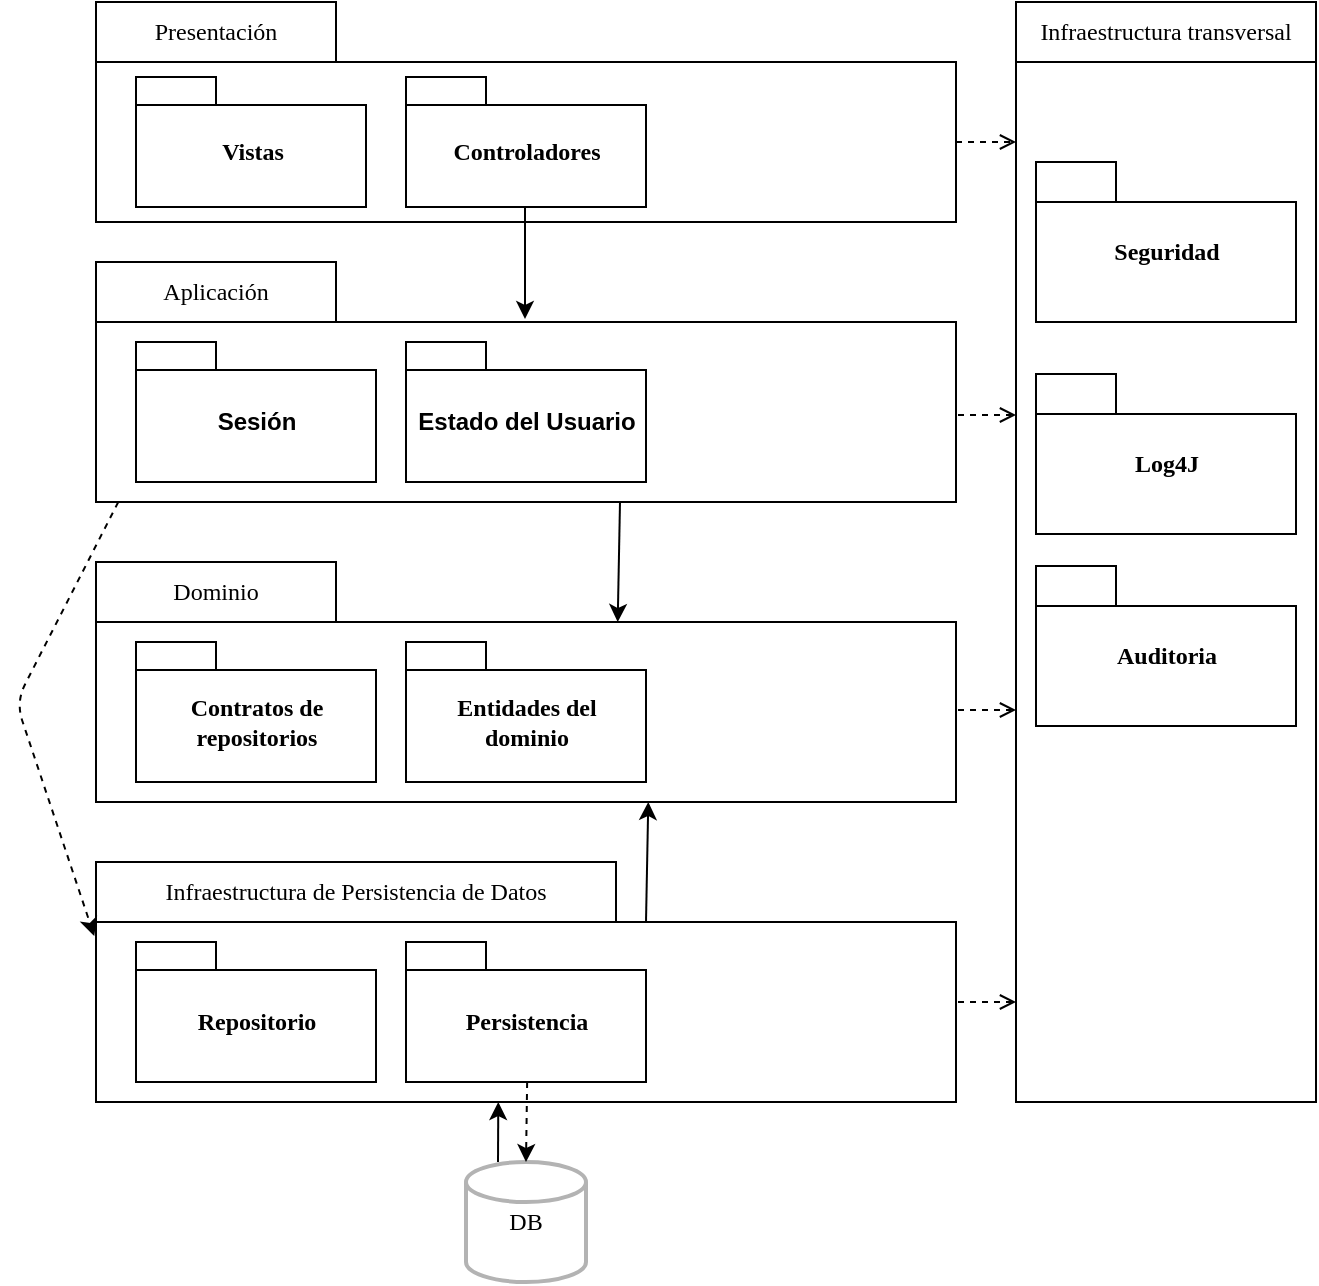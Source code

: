 <mxfile version="16.6.3" type="github">
  <diagram name="vista logica" id="srLj2UoJQicth1ngkIAV">
    <mxGraphModel dx="1278" dy="575" grid="0" gridSize="10" guides="1" tooltips="1" connect="1" arrows="1" fold="1" page="1" pageScale="1" pageWidth="827" pageHeight="1169" math="0" shadow="0">
      <root>
        <mxCell id="PnaxFP9u9YeIpnLwT5Nx-0" />
        <mxCell id="PnaxFP9u9YeIpnLwT5Nx-1" parent="PnaxFP9u9YeIpnLwT5Nx-0" />
        <mxCell id="PnaxFP9u9YeIpnLwT5Nx-2" value="" style="rounded=0;whiteSpace=wrap;html=1;" parent="PnaxFP9u9YeIpnLwT5Nx-1" vertex="1">
          <mxGeometry x="50" y="140" width="430" height="80" as="geometry" />
        </mxCell>
        <mxCell id="PnaxFP9u9YeIpnLwT5Nx-3" value="&lt;font face=&quot;Verdana&quot;&gt;Presentación&lt;/font&gt;" style="rounded=0;whiteSpace=wrap;html=1;" parent="PnaxFP9u9YeIpnLwT5Nx-1" vertex="1">
          <mxGeometry x="50" y="110" width="120" height="30" as="geometry" />
        </mxCell>
        <mxCell id="PnaxFP9u9YeIpnLwT5Nx-4" value="" style="rounded=0;whiteSpace=wrap;html=1;" parent="PnaxFP9u9YeIpnLwT5Nx-1" vertex="1">
          <mxGeometry x="50" y="270" width="430" height="90" as="geometry" />
        </mxCell>
        <mxCell id="PnaxFP9u9YeIpnLwT5Nx-5" value="&lt;font face=&quot;Verdana&quot;&gt;Aplicación&lt;/font&gt;" style="rounded=0;whiteSpace=wrap;html=1;" parent="PnaxFP9u9YeIpnLwT5Nx-1" vertex="1">
          <mxGeometry x="50" y="240" width="120" height="30" as="geometry" />
        </mxCell>
        <mxCell id="PnaxFP9u9YeIpnLwT5Nx-6" value="" style="rounded=0;whiteSpace=wrap;html=1;" parent="PnaxFP9u9YeIpnLwT5Nx-1" vertex="1">
          <mxGeometry x="50" y="570" width="430" height="90" as="geometry" />
        </mxCell>
        <mxCell id="PnaxFP9u9YeIpnLwT5Nx-7" value="&lt;font face=&quot;Verdana&quot;&gt;Infraestructura de Persistencia de Datos&lt;/font&gt;" style="rounded=0;whiteSpace=wrap;html=1;" parent="PnaxFP9u9YeIpnLwT5Nx-1" vertex="1">
          <mxGeometry x="50" y="540" width="260" height="30" as="geometry" />
        </mxCell>
        <mxCell id="PnaxFP9u9YeIpnLwT5Nx-8" value="" style="endArrow=classic;html=1;exitX=0.602;exitY=0;exitDx=0;exitDy=0;exitPerimeter=0;" parent="PnaxFP9u9YeIpnLwT5Nx-1" edge="1">
          <mxGeometry width="50" height="50" relative="1" as="geometry">
            <mxPoint x="312" y="360" as="sourcePoint" />
            <mxPoint x="310.86" y="420" as="targetPoint" />
            <Array as="points" />
          </mxGeometry>
        </mxCell>
        <mxCell id="PnaxFP9u9YeIpnLwT5Nx-9" value="" style="rounded=0;whiteSpace=wrap;html=1;" parent="PnaxFP9u9YeIpnLwT5Nx-1" vertex="1">
          <mxGeometry x="510" y="140" width="150" height="520" as="geometry" />
        </mxCell>
        <mxCell id="PnaxFP9u9YeIpnLwT5Nx-11" value="Estado del Usuario" style="shape=folder;fontStyle=1;spacingTop=10;tabWidth=40;tabHeight=14;tabPosition=left;html=1;" parent="PnaxFP9u9YeIpnLwT5Nx-1" vertex="1">
          <mxGeometry x="205" y="280" width="120" height="70" as="geometry" />
        </mxCell>
        <mxCell id="PnaxFP9u9YeIpnLwT5Nx-15" value="&lt;font face=&quot;Verdana&quot;&gt;Vistas&lt;/font&gt;" style="shape=folder;fontStyle=1;spacingTop=10;tabWidth=40;tabHeight=14;tabPosition=left;html=1;" parent="PnaxFP9u9YeIpnLwT5Nx-1" vertex="1">
          <mxGeometry x="70" y="147.5" width="115" height="65" as="geometry" />
        </mxCell>
        <mxCell id="PnaxFP9u9YeIpnLwT5Nx-17" value="" style="endArrow=classic;html=1;exitX=0.5;exitY=1;exitDx=0;exitDy=0;exitPerimeter=0;" parent="PnaxFP9u9YeIpnLwT5Nx-1" edge="1">
          <mxGeometry width="50" height="50" relative="1" as="geometry">
            <mxPoint x="264.5" y="212.5" as="sourcePoint" />
            <mxPoint x="264.5" y="268.5" as="targetPoint" />
            <Array as="points" />
          </mxGeometry>
        </mxCell>
        <mxCell id="PnaxFP9u9YeIpnLwT5Nx-18" value="&lt;font face=&quot;Verdana&quot;&gt;Infraestructura transversal&lt;/font&gt;" style="rounded=0;whiteSpace=wrap;html=1;" parent="PnaxFP9u9YeIpnLwT5Nx-1" vertex="1">
          <mxGeometry x="510" y="110" width="150" height="30" as="geometry" />
        </mxCell>
        <mxCell id="PnaxFP9u9YeIpnLwT5Nx-19" value="" style="endArrow=open;html=1;exitX=1;exitY=0.5;exitDx=0;exitDy=0;dashed=1;endFill=0;" parent="PnaxFP9u9YeIpnLwT5Nx-1" source="PnaxFP9u9YeIpnLwT5Nx-2" edge="1">
          <mxGeometry width="50" height="50" relative="1" as="geometry">
            <mxPoint x="490" y="154.98" as="sourcePoint" />
            <mxPoint x="510" y="180" as="targetPoint" />
            <Array as="points" />
          </mxGeometry>
        </mxCell>
        <mxCell id="PnaxFP9u9YeIpnLwT5Nx-20" value="&lt;font face=&quot;Verdana&quot;&gt;Controladores&lt;/font&gt;" style="shape=folder;fontStyle=1;spacingTop=10;tabWidth=40;tabHeight=14;tabPosition=left;html=1;" parent="PnaxFP9u9YeIpnLwT5Nx-1" vertex="1">
          <mxGeometry x="205" y="147.5" width="120" height="65" as="geometry" />
        </mxCell>
        <mxCell id="PnaxFP9u9YeIpnLwT5Nx-24" value="&lt;font face=&quot;Verdana&quot;&gt;Repositorio&lt;/font&gt;" style="shape=folder;fontStyle=1;spacingTop=10;tabWidth=40;tabHeight=14;tabPosition=left;html=1;" parent="PnaxFP9u9YeIpnLwT5Nx-1" vertex="1">
          <mxGeometry x="70" y="580" width="120" height="70" as="geometry" />
        </mxCell>
        <mxCell id="PnaxFP9u9YeIpnLwT5Nx-25" value="&lt;font face=&quot;Verdana&quot;&gt;Persistencia&lt;/font&gt;" style="shape=folder;fontStyle=1;spacingTop=10;tabWidth=40;tabHeight=14;tabPosition=left;html=1;" parent="PnaxFP9u9YeIpnLwT5Nx-1" vertex="1">
          <mxGeometry x="205" y="580" width="120" height="70" as="geometry" />
        </mxCell>
        <mxCell id="PnaxFP9u9YeIpnLwT5Nx-26" value="Sesión" style="shape=folder;fontStyle=1;spacingTop=10;tabWidth=40;tabHeight=14;tabPosition=left;html=1;" parent="PnaxFP9u9YeIpnLwT5Nx-1" vertex="1">
          <mxGeometry x="70" y="280" width="120" height="70" as="geometry" />
        </mxCell>
        <mxCell id="PnaxFP9u9YeIpnLwT5Nx-27" value="" style="endArrow=open;html=1;exitX=1;exitY=0.5;exitDx=0;exitDy=0;dashed=1;endFill=0;" parent="PnaxFP9u9YeIpnLwT5Nx-1" edge="1">
          <mxGeometry width="50" height="50" relative="1" as="geometry">
            <mxPoint x="481" y="316.5" as="sourcePoint" />
            <mxPoint x="510" y="316.5" as="targetPoint" />
            <Array as="points" />
          </mxGeometry>
        </mxCell>
        <mxCell id="PnaxFP9u9YeIpnLwT5Nx-29" value="" style="endArrow=open;html=1;exitX=1;exitY=0.5;exitDx=0;exitDy=0;dashed=1;endFill=0;" parent="PnaxFP9u9YeIpnLwT5Nx-1" edge="1">
          <mxGeometry width="50" height="50" relative="1" as="geometry">
            <mxPoint x="481" y="464" as="sourcePoint" />
            <mxPoint x="510" y="464" as="targetPoint" />
            <Array as="points" />
          </mxGeometry>
        </mxCell>
        <mxCell id="T1233Q64m5WWv64LnRYd-0" value="&lt;font style=&quot;font-size: 12px&quot; face=&quot;Verdana&quot;&gt;Seguridad&lt;/font&gt;" style="shape=folder;fontStyle=1;spacingTop=10;tabWidth=40;tabHeight=20;tabPosition=left;html=1;" parent="PnaxFP9u9YeIpnLwT5Nx-1" vertex="1">
          <mxGeometry x="520" y="190" width="130" height="80" as="geometry" />
        </mxCell>
        <mxCell id="T1233Q64m5WWv64LnRYd-1" value="" style="rounded=0;whiteSpace=wrap;html=1;" parent="PnaxFP9u9YeIpnLwT5Nx-1" vertex="1">
          <mxGeometry x="50" y="420" width="430" height="90" as="geometry" />
        </mxCell>
        <mxCell id="T1233Q64m5WWv64LnRYd-2" value="&lt;font face=&quot;Verdana&quot;&gt;Dominio&lt;/font&gt;" style="rounded=0;whiteSpace=wrap;html=1;" parent="PnaxFP9u9YeIpnLwT5Nx-1" vertex="1">
          <mxGeometry x="50" y="390" width="120" height="30" as="geometry" />
        </mxCell>
        <mxCell id="T1233Q64m5WWv64LnRYd-3" value="" style="endArrow=open;html=1;exitX=1;exitY=0.5;exitDx=0;exitDy=0;dashed=1;endFill=0;" parent="PnaxFP9u9YeIpnLwT5Nx-1" edge="1">
          <mxGeometry width="50" height="50" relative="1" as="geometry">
            <mxPoint x="481" y="610" as="sourcePoint" />
            <mxPoint x="510" y="610" as="targetPoint" />
            <Array as="points" />
          </mxGeometry>
        </mxCell>
        <mxCell id="T1233Q64m5WWv64LnRYd-4" value="&lt;span style=&quot;font-family: &amp;#34;verdana&amp;#34;&quot;&gt;Contratos de&lt;/span&gt;&lt;br style=&quot;font-family: &amp;#34;verdana&amp;#34;&quot;&gt;&lt;span style=&quot;font-family: &amp;#34;verdana&amp;#34;&quot;&gt;repositorios&lt;/span&gt;" style="shape=folder;fontStyle=1;spacingTop=10;tabWidth=40;tabHeight=14;tabPosition=left;html=1;" parent="PnaxFP9u9YeIpnLwT5Nx-1" vertex="1">
          <mxGeometry x="70" y="430" width="120" height="70" as="geometry" />
        </mxCell>
        <mxCell id="T1233Q64m5WWv64LnRYd-5" value="&lt;span style=&quot;font-family: &amp;#34;verdana&amp;#34;&quot;&gt;Entidades del&lt;/span&gt;&lt;br style=&quot;font-family: &amp;#34;verdana&amp;#34;&quot;&gt;&lt;span style=&quot;font-family: &amp;#34;verdana&amp;#34;&quot;&gt;dominio&lt;/span&gt;" style="shape=folder;fontStyle=1;spacingTop=10;tabWidth=40;tabHeight=14;tabPosition=left;html=1;" parent="PnaxFP9u9YeIpnLwT5Nx-1" vertex="1">
          <mxGeometry x="205" y="430" width="120" height="70" as="geometry" />
        </mxCell>
        <mxCell id="T1233Q64m5WWv64LnRYd-6" value="" style="endArrow=classic;html=1;exitX=0.602;exitY=0;exitDx=0;exitDy=0;exitPerimeter=0;" parent="PnaxFP9u9YeIpnLwT5Nx-1" edge="1">
          <mxGeometry width="50" height="50" relative="1" as="geometry">
            <mxPoint x="325.0" y="570" as="sourcePoint" />
            <mxPoint x="326.14" y="510" as="targetPoint" />
            <Array as="points" />
          </mxGeometry>
        </mxCell>
        <mxCell id="T1233Q64m5WWv64LnRYd-7" value="&lt;font style=&quot;font-size: 12px ; line-height: 0.1 ; background-color: rgb(255 , 255 , 255)&quot;&gt;DB&lt;/font&gt;" style="strokeWidth=2;html=1;shape=mxgraph.flowchart.database;whiteSpace=wrap;fontFamily=Verdana;fontSize=12;strokeColor=#B3B3B3;" parent="PnaxFP9u9YeIpnLwT5Nx-1" vertex="1">
          <mxGeometry x="235" y="690" width="60" height="60" as="geometry" />
        </mxCell>
        <mxCell id="T1233Q64m5WWv64LnRYd-8" value="" style="endArrow=classic;html=1;exitX=-0.002;exitY=0.078;exitDx=0;exitDy=0;exitPerimeter=0;entryX=-0.002;entryY=0.078;entryDx=0;entryDy=0;entryPerimeter=0;dashed=1;" parent="PnaxFP9u9YeIpnLwT5Nx-1" target="PnaxFP9u9YeIpnLwT5Nx-6" edge="1">
          <mxGeometry width="50" height="50" relative="1" as="geometry">
            <mxPoint x="61.14" y="360" as="sourcePoint" />
            <mxPoint x="60.0" y="420" as="targetPoint" />
            <Array as="points">
              <mxPoint x="10" y="460" />
            </Array>
          </mxGeometry>
        </mxCell>
        <mxCell id="T1233Q64m5WWv64LnRYd-9" value="" style="endArrow=classic;html=1;" parent="PnaxFP9u9YeIpnLwT5Nx-1" edge="1">
          <mxGeometry width="50" height="50" relative="1" as="geometry">
            <mxPoint x="251" y="690" as="sourcePoint" />
            <mxPoint x="251.14" y="660" as="targetPoint" />
            <Array as="points" />
          </mxGeometry>
        </mxCell>
        <mxCell id="T1233Q64m5WWv64LnRYd-10" value="" style="endArrow=classic;html=1;exitX=0.602;exitY=0;exitDx=0;exitDy=0;exitPerimeter=0;entryX=0.5;entryY=0;entryDx=0;entryDy=0;entryPerimeter=0;dashed=1;" parent="PnaxFP9u9YeIpnLwT5Nx-1" target="T1233Q64m5WWv64LnRYd-7" edge="1">
          <mxGeometry width="50" height="50" relative="1" as="geometry">
            <mxPoint x="265.57" y="650" as="sourcePoint" />
            <mxPoint x="264" y="680" as="targetPoint" />
            <Array as="points" />
          </mxGeometry>
        </mxCell>
        <mxCell id="wtlp1_HROqo9ZnYrd667-0" value="&lt;font style=&quot;font-size: 12px&quot; face=&quot;Verdana&quot;&gt;Log4J&lt;br&gt;&lt;/font&gt;" style="shape=folder;fontStyle=1;spacingTop=10;tabWidth=40;tabHeight=20;tabPosition=left;html=1;" vertex="1" parent="PnaxFP9u9YeIpnLwT5Nx-1">
          <mxGeometry x="520" y="296" width="130" height="80" as="geometry" />
        </mxCell>
        <mxCell id="wtlp1_HROqo9ZnYrd667-1" value="&lt;font style=&quot;font-size: 12px&quot; face=&quot;Verdana&quot;&gt;Auditoria&lt;/font&gt;" style="shape=folder;fontStyle=1;spacingTop=10;tabWidth=40;tabHeight=20;tabPosition=left;html=1;" vertex="1" parent="PnaxFP9u9YeIpnLwT5Nx-1">
          <mxGeometry x="520" y="392" width="130" height="80" as="geometry" />
        </mxCell>
      </root>
    </mxGraphModel>
  </diagram>
</mxfile>
